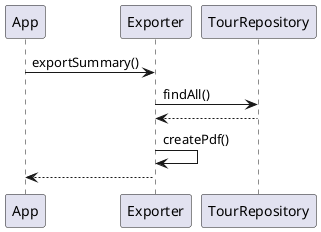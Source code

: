 @startuml

App -> Exporter : exportSummary()
Exporter -> TourRepository : findAll()
TourRepository --> Exporter
Exporter -> Exporter : createPdf()
Exporter --> App

@enduml